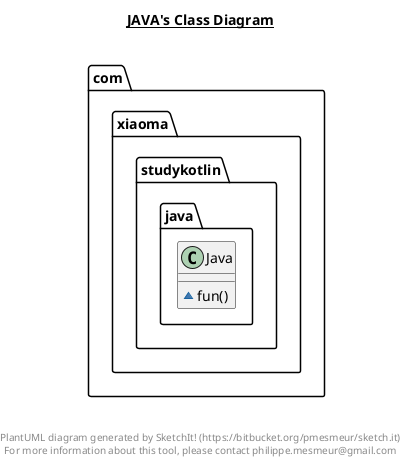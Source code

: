 @startuml

title __JAVA's Class Diagram__\n

  namespace com.xiaoma.studykotlin {
    namespace java {
      class com.xiaoma.studykotlin.java.Java {
          ~ fun()
      }
    }
  }
  



right footer


PlantUML diagram generated by SketchIt! (https://bitbucket.org/pmesmeur/sketch.it)
For more information about this tool, please contact philippe.mesmeur@gmail.com
endfooter

@enduml
